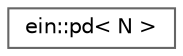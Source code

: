 digraph "Graphical Class Hierarchy"
{
 // LATEX_PDF_SIZE
  bgcolor="transparent";
  edge [fontname=Helvetica,fontsize=10,labelfontname=Helvetica,labelfontsize=10];
  node [fontname=Helvetica,fontsize=10,shape=box,height=0.2,width=0.4];
  rankdir="LR";
  Node0 [id="Node000000",label="ein::pd\< N \>",height=0.2,width=0.4,color="grey40", fillcolor="white", style="filled",URL="$d7/dc1/namespaceein.html#d4/d2c/structein_1_1pd",tooltip=" "];
}
